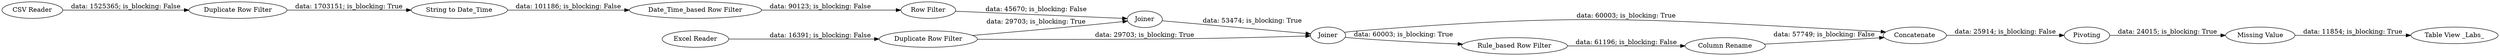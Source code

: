 digraph {
	"866876237726663005_23" [label="Table View _Labs_"]
	"866876237726663005_27" [label=Concatenate]
	"866876237726663005_1" [label="CSV Reader"]
	"866876237726663005_6" [label="Date_Time_based Row Filter"]
	"866876237726663005_5" [label="Row Filter"]
	"866876237726663005_3" [label="Excel Reader"]
	"866876237726663005_14" [label="Duplicate Row Filter"]
	"866876237726663005_22" [label="Duplicate Row Filter"]
	"866876237726663005_26" [label="Column Rename"]
	"866876237726663005_8" [label=Joiner]
	"866876237726663005_7" [label=Joiner]
	"866876237726663005_4" [label="String to Date_Time"]
	"866876237726663005_9" [label=Pivoting]
	"866876237726663005_25" [label="Rule_based Row Filter"]
	"866876237726663005_12" [label="Missing Value"]
	"866876237726663005_8" -> "866876237726663005_27" [label="data: 60003; is_blocking: True"]
	"866876237726663005_25" -> "866876237726663005_26" [label="data: 61196; is_blocking: False"]
	"866876237726663005_7" -> "866876237726663005_8" [label="data: 53474; is_blocking: True"]
	"866876237726663005_12" -> "866876237726663005_23" [label="data: 11854; is_blocking: True"]
	"866876237726663005_1" -> "866876237726663005_14" [label="data: 1525365; is_blocking: False"]
	"866876237726663005_6" -> "866876237726663005_5" [label="data: 90123; is_blocking: False"]
	"866876237726663005_3" -> "866876237726663005_22" [label="data: 16391; is_blocking: False"]
	"866876237726663005_5" -> "866876237726663005_7" [label="data: 45670; is_blocking: False"]
	"866876237726663005_22" -> "866876237726663005_8" [label="data: 29703; is_blocking: True"]
	"866876237726663005_9" -> "866876237726663005_12" [label="data: 24015; is_blocking: True"]
	"866876237726663005_8" -> "866876237726663005_25" [label="data: 60003; is_blocking: True"]
	"866876237726663005_27" -> "866876237726663005_9" [label="data: 25914; is_blocking: False"]
	"866876237726663005_4" -> "866876237726663005_6" [label="data: 101186; is_blocking: False"]
	"866876237726663005_22" -> "866876237726663005_7" [label="data: 29703; is_blocking: True"]
	"866876237726663005_26" -> "866876237726663005_27" [label="data: 57749; is_blocking: False"]
	"866876237726663005_14" -> "866876237726663005_4" [label="data: 1703151; is_blocking: True"]
	rankdir=LR
}
